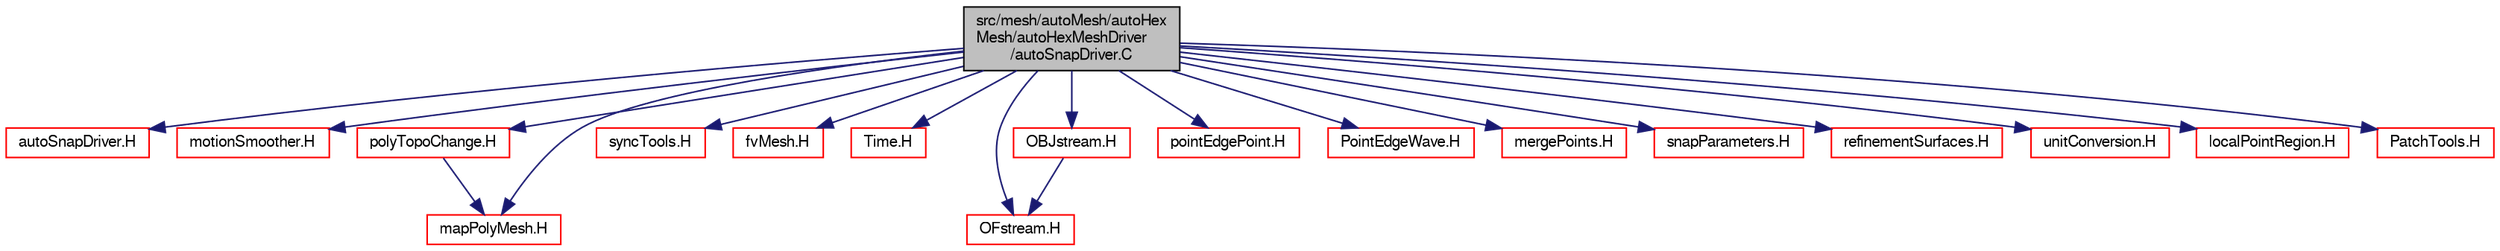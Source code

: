 digraph "src/mesh/autoMesh/autoHexMesh/autoHexMeshDriver/autoSnapDriver.C"
{
  bgcolor="transparent";
  edge [fontname="FreeSans",fontsize="10",labelfontname="FreeSans",labelfontsize="10"];
  node [fontname="FreeSans",fontsize="10",shape=record];
  Node0 [label="src/mesh/autoMesh/autoHex\lMesh/autoHexMeshDriver\l/autoSnapDriver.C",height=0.2,width=0.4,color="black", fillcolor="grey75", style="filled", fontcolor="black"];
  Node0 -> Node1 [color="midnightblue",fontsize="10",style="solid",fontname="FreeSans"];
  Node1 [label="autoSnapDriver.H",height=0.2,width=0.4,color="red",URL="$a06854.html"];
  Node0 -> Node213 [color="midnightblue",fontsize="10",style="solid",fontname="FreeSans"];
  Node213 [label="motionSmoother.H",height=0.2,width=0.4,color="red",URL="$a00578.html"];
  Node0 -> Node300 [color="midnightblue",fontsize="10",style="solid",fontname="FreeSans"];
  Node300 [label="polyTopoChange.H",height=0.2,width=0.4,color="red",URL="$a00755.html"];
  Node300 -> Node204 [color="midnightblue",fontsize="10",style="solid",fontname="FreeSans"];
  Node204 [label="mapPolyMesh.H",height=0.2,width=0.4,color="red",URL="$a11597.html"];
  Node0 -> Node302 [color="midnightblue",fontsize="10",style="solid",fontname="FreeSans"];
  Node302 [label="syncTools.H",height=0.2,width=0.4,color="red",URL="$a11768.html"];
  Node0 -> Node315 [color="midnightblue",fontsize="10",style="solid",fontname="FreeSans"];
  Node315 [label="fvMesh.H",height=0.2,width=0.4,color="red",URL="$a03533.html"];
  Node0 -> Node338 [color="midnightblue",fontsize="10",style="solid",fontname="FreeSans"];
  Node338 [label="Time.H",height=0.2,width=0.4,color="red",URL="$a09311.html"];
  Node0 -> Node358 [color="midnightblue",fontsize="10",style="solid",fontname="FreeSans"];
  Node358 [label="OFstream.H",height=0.2,width=0.4,color="red",URL="$a09065.html"];
  Node0 -> Node360 [color="midnightblue",fontsize="10",style="solid",fontname="FreeSans"];
  Node360 [label="OBJstream.H",height=0.2,width=0.4,color="red",URL="$a15128.html"];
  Node360 -> Node358 [color="midnightblue",fontsize="10",style="solid",fontname="FreeSans"];
  Node0 -> Node204 [color="midnightblue",fontsize="10",style="solid",fontname="FreeSans"];
  Node0 -> Node367 [color="midnightblue",fontsize="10",style="solid",fontname="FreeSans"];
  Node367 [label="pointEdgePoint.H",height=0.2,width=0.4,color="red",URL="$a07223.html"];
  Node0 -> Node369 [color="midnightblue",fontsize="10",style="solid",fontname="FreeSans"];
  Node369 [label="PointEdgeWave.H",height=0.2,width=0.4,color="red",URL="$a07232.html"];
  Node0 -> Node370 [color="midnightblue",fontsize="10",style="solid",fontname="FreeSans"];
  Node370 [label="mergePoints.H",height=0.2,width=0.4,color="red",URL="$a11387.html",tooltip="Merge points. See below. "];
  Node0 -> Node371 [color="midnightblue",fontsize="10",style="solid",fontname="FreeSans"];
  Node371 [label="snapParameters.H",height=0.2,width=0.4,color="red",URL="$a06884.html"];
  Node0 -> Node372 [color="midnightblue",fontsize="10",style="solid",fontname="FreeSans"];
  Node372 [label="refinementSurfaces.H",height=0.2,width=0.4,color="red",URL="$a06956.html"];
  Node0 -> Node389 [color="midnightblue",fontsize="10",style="solid",fontname="FreeSans"];
  Node389 [label="unitConversion.H",height=0.2,width=0.4,color="red",URL="$a10280.html",tooltip="Unit conversion functions. "];
  Node0 -> Node390 [color="midnightblue",fontsize="10",style="solid",fontname="FreeSans"];
  Node390 [label="localPointRegion.H",height=0.2,width=0.4,color="red",URL="$a07766.html"];
  Node0 -> Node391 [color="midnightblue",fontsize="10",style="solid",fontname="FreeSans"];
  Node391 [label="PatchTools.H",height=0.2,width=0.4,color="red",URL="$a11852.html"];
}
